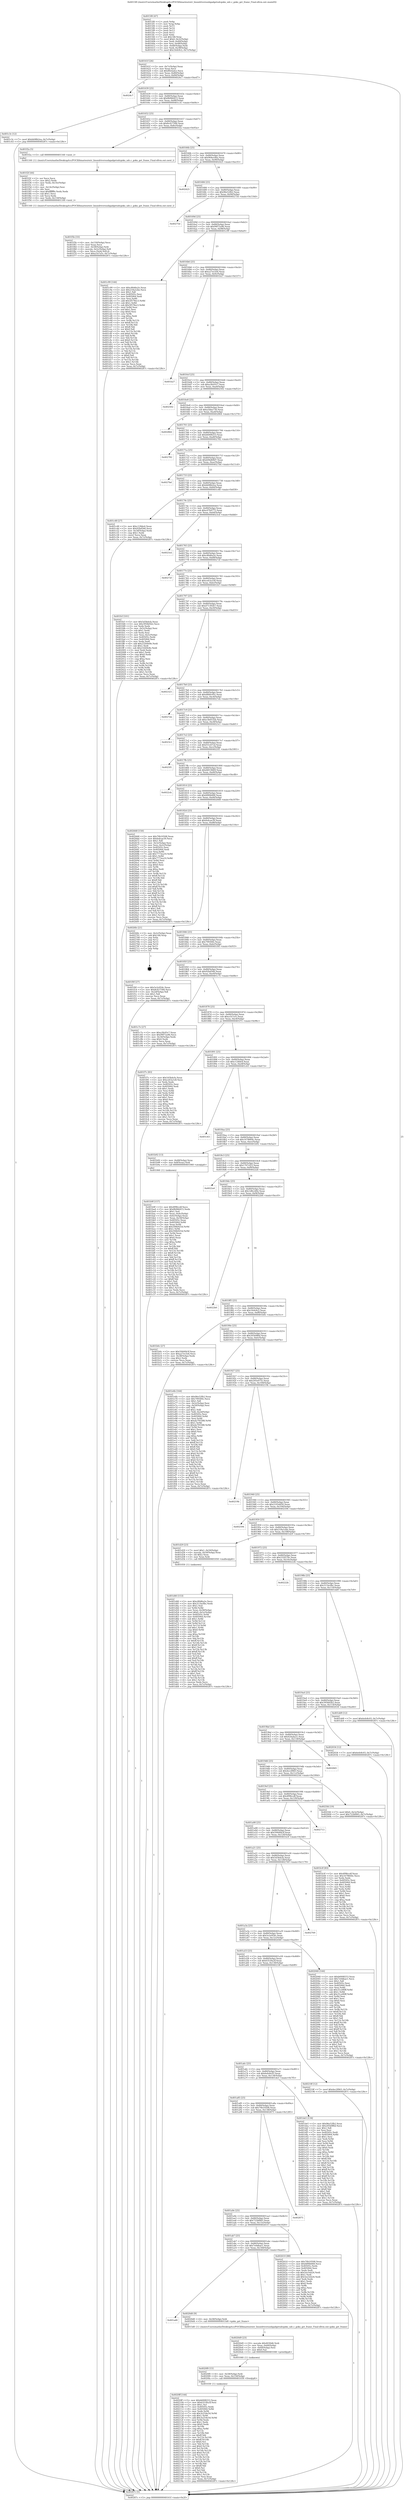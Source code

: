 digraph "0x4015f0" {
  label = "0x4015f0 (/mnt/c/Users/mathe/Desktop/tcc/POCII/binaries/extr_linuxdriversusbgadgetudcgoku_udc.c_goku_get_frame_Final-ollvm.out::main(0))"
  labelloc = "t"
  node[shape=record]

  Entry [label="",width=0.3,height=0.3,shape=circle,fillcolor=black,style=filled]
  "0x40161f" [label="{
     0x40161f [26]\l
     | [instrs]\l
     &nbsp;&nbsp;0x40161f \<+3\>: mov -0x7c(%rbp),%eax\l
     &nbsp;&nbsp;0x401622 \<+2\>: mov %eax,%ecx\l
     &nbsp;&nbsp;0x401624 \<+6\>: sub $0x80cfadce,%ecx\l
     &nbsp;&nbsp;0x40162a \<+3\>: mov %eax,-0x80(%rbp)\l
     &nbsp;&nbsp;0x40162d \<+6\>: mov %ecx,-0x84(%rbp)\l
     &nbsp;&nbsp;0x401633 \<+6\>: je 00000000004024c7 \<main+0xed7\>\l
  }"]
  "0x4024c7" [label="{
     0x4024c7\l
  }", style=dashed]
  "0x401639" [label="{
     0x401639 [25]\l
     | [instrs]\l
     &nbsp;&nbsp;0x401639 \<+5\>: jmp 000000000040163e \<main+0x4e\>\l
     &nbsp;&nbsp;0x40163e \<+3\>: mov -0x80(%rbp),%eax\l
     &nbsp;&nbsp;0x401641 \<+5\>: sub $0x8b966415,%eax\l
     &nbsp;&nbsp;0x401646 \<+6\>: mov %eax,-0x88(%rbp)\l
     &nbsp;&nbsp;0x40164c \<+6\>: je 0000000000401c3c \<main+0x64c\>\l
  }"]
  Exit [label="",width=0.3,height=0.3,shape=circle,fillcolor=black,style=filled,peripheries=2]
  "0x401c3c" [label="{
     0x401c3c [12]\l
     | [instrs]\l
     &nbsp;&nbsp;0x401c3c \<+7\>: movl $0xbb98b2ea,-0x7c(%rbp)\l
     &nbsp;&nbsp;0x401c43 \<+5\>: jmp 000000000040287c \<main+0x128c\>\l
  }"]
  "0x401652" [label="{
     0x401652 [25]\l
     | [instrs]\l
     &nbsp;&nbsp;0x401652 \<+5\>: jmp 0000000000401657 \<main+0x67\>\l
     &nbsp;&nbsp;0x401657 \<+3\>: mov -0x80(%rbp),%eax\l
     &nbsp;&nbsp;0x40165a \<+5\>: sub $0x8c427584,%eax\l
     &nbsp;&nbsp;0x40165f \<+6\>: mov %eax,-0x8c(%rbp)\l
     &nbsp;&nbsp;0x401665 \<+6\>: je 0000000000401f2a \<main+0x93a\>\l
  }"]
  "0x4020ff" [label="{
     0x4020ff [144]\l
     | [instrs]\l
     &nbsp;&nbsp;0x4020ff \<+5\>: mov $0xb6008253,%eax\l
     &nbsp;&nbsp;0x402104 \<+5\>: mov $0x63530a3f,%esi\l
     &nbsp;&nbsp;0x402109 \<+2\>: mov $0x1,%cl\l
     &nbsp;&nbsp;0x40210b \<+7\>: mov 0x40505c,%edx\l
     &nbsp;&nbsp;0x402112 \<+8\>: mov 0x405064,%r8d\l
     &nbsp;&nbsp;0x40211a \<+3\>: mov %edx,%r9d\l
     &nbsp;&nbsp;0x40211d \<+7\>: sub $0x3e254e54,%r9d\l
     &nbsp;&nbsp;0x402124 \<+4\>: sub $0x1,%r9d\l
     &nbsp;&nbsp;0x402128 \<+7\>: add $0x3e254e54,%r9d\l
     &nbsp;&nbsp;0x40212f \<+4\>: imul %r9d,%edx\l
     &nbsp;&nbsp;0x402133 \<+3\>: and $0x1,%edx\l
     &nbsp;&nbsp;0x402136 \<+3\>: cmp $0x0,%edx\l
     &nbsp;&nbsp;0x402139 \<+4\>: sete %r10b\l
     &nbsp;&nbsp;0x40213d \<+4\>: cmp $0xa,%r8d\l
     &nbsp;&nbsp;0x402141 \<+4\>: setl %r11b\l
     &nbsp;&nbsp;0x402145 \<+3\>: mov %r10b,%bl\l
     &nbsp;&nbsp;0x402148 \<+3\>: xor $0xff,%bl\l
     &nbsp;&nbsp;0x40214b \<+3\>: mov %r11b,%r14b\l
     &nbsp;&nbsp;0x40214e \<+4\>: xor $0xff,%r14b\l
     &nbsp;&nbsp;0x402152 \<+3\>: xor $0x0,%cl\l
     &nbsp;&nbsp;0x402155 \<+3\>: mov %bl,%r15b\l
     &nbsp;&nbsp;0x402158 \<+4\>: and $0x0,%r15b\l
     &nbsp;&nbsp;0x40215c \<+3\>: and %cl,%r10b\l
     &nbsp;&nbsp;0x40215f \<+3\>: mov %r14b,%r12b\l
     &nbsp;&nbsp;0x402162 \<+4\>: and $0x0,%r12b\l
     &nbsp;&nbsp;0x402166 \<+3\>: and %cl,%r11b\l
     &nbsp;&nbsp;0x402169 \<+3\>: or %r10b,%r15b\l
     &nbsp;&nbsp;0x40216c \<+3\>: or %r11b,%r12b\l
     &nbsp;&nbsp;0x40216f \<+3\>: xor %r12b,%r15b\l
     &nbsp;&nbsp;0x402172 \<+3\>: or %r14b,%bl\l
     &nbsp;&nbsp;0x402175 \<+3\>: xor $0xff,%bl\l
     &nbsp;&nbsp;0x402178 \<+3\>: or $0x0,%cl\l
     &nbsp;&nbsp;0x40217b \<+2\>: and %cl,%bl\l
     &nbsp;&nbsp;0x40217d \<+3\>: or %bl,%r15b\l
     &nbsp;&nbsp;0x402180 \<+4\>: test $0x1,%r15b\l
     &nbsp;&nbsp;0x402184 \<+3\>: cmovne %esi,%eax\l
     &nbsp;&nbsp;0x402187 \<+3\>: mov %eax,-0x7c(%rbp)\l
     &nbsp;&nbsp;0x40218a \<+5\>: jmp 000000000040287c \<main+0x128c\>\l
  }"]
  "0x401f2a" [label="{
     0x401f2a [5]\l
     | [instrs]\l
     &nbsp;&nbsp;0x401f2a \<+5\>: call 0000000000401160 \<next_i\>\l
     | [calls]\l
     &nbsp;&nbsp;0x401160 \{1\} (/mnt/c/Users/mathe/Desktop/tcc/POCII/binaries/extr_linuxdriversusbgadgetudcgoku_udc.c_goku_get_frame_Final-ollvm.out::next_i)\l
  }"]
  "0x40166b" [label="{
     0x40166b [25]\l
     | [instrs]\l
     &nbsp;&nbsp;0x40166b \<+5\>: jmp 0000000000401670 \<main+0x80\>\l
     &nbsp;&nbsp;0x401670 \<+3\>: mov -0x80(%rbp),%eax\l
     &nbsp;&nbsp;0x401673 \<+5\>: sub $0x904ec0ba,%eax\l
     &nbsp;&nbsp;0x401678 \<+6\>: mov %eax,-0x90(%rbp)\l
     &nbsp;&nbsp;0x40167e \<+6\>: je 0000000000402425 \<main+0xe35\>\l
  }"]
  "0x4020f0" [label="{
     0x4020f0 [15]\l
     | [instrs]\l
     &nbsp;&nbsp;0x4020f0 \<+4\>: mov -0x58(%rbp),%rdi\l
     &nbsp;&nbsp;0x4020f4 \<+6\>: mov %eax,-0x154(%rbp)\l
     &nbsp;&nbsp;0x4020fa \<+5\>: call 0000000000401030 \<free@plt\>\l
     | [calls]\l
     &nbsp;&nbsp;0x401030 \{1\} (unknown)\l
  }"]
  "0x402425" [label="{
     0x402425\l
  }", style=dashed]
  "0x401684" [label="{
     0x401684 [25]\l
     | [instrs]\l
     &nbsp;&nbsp;0x401684 \<+5\>: jmp 0000000000401689 \<main+0x99\>\l
     &nbsp;&nbsp;0x401689 \<+3\>: mov -0x80(%rbp),%eax\l
     &nbsp;&nbsp;0x40168c \<+5\>: sub $0x96e52fb2,%eax\l
     &nbsp;&nbsp;0x401691 \<+6\>: mov %eax,-0x94(%rbp)\l
     &nbsp;&nbsp;0x401697 \<+6\>: je 000000000040275d \<main+0x116d\>\l
  }"]
  "0x4020d9" [label="{
     0x4020d9 [23]\l
     | [instrs]\l
     &nbsp;&nbsp;0x4020d9 \<+10\>: movabs $0x4030d6,%rdi\l
     &nbsp;&nbsp;0x4020e3 \<+3\>: mov %eax,-0x60(%rbp)\l
     &nbsp;&nbsp;0x4020e6 \<+3\>: mov -0x60(%rbp),%esi\l
     &nbsp;&nbsp;0x4020e9 \<+2\>: mov $0x0,%al\l
     &nbsp;&nbsp;0x4020eb \<+5\>: call 0000000000401040 \<printf@plt\>\l
     | [calls]\l
     &nbsp;&nbsp;0x401040 \{1\} (unknown)\l
  }"]
  "0x40275d" [label="{
     0x40275d\l
  }", style=dashed]
  "0x40169d" [label="{
     0x40169d [25]\l
     | [instrs]\l
     &nbsp;&nbsp;0x40169d \<+5\>: jmp 00000000004016a2 \<main+0xb2\>\l
     &nbsp;&nbsp;0x4016a2 \<+3\>: mov -0x80(%rbp),%eax\l
     &nbsp;&nbsp;0x4016a5 \<+5\>: sub $0x99f72a96,%eax\l
     &nbsp;&nbsp;0x4016aa \<+6\>: mov %eax,-0x98(%rbp)\l
     &nbsp;&nbsp;0x4016b0 \<+6\>: je 0000000000401c99 \<main+0x6a9\>\l
  }"]
  "0x401ad0" [label="{
     0x401ad0\l
  }", style=dashed]
  "0x401c99" [label="{
     0x401c99 [144]\l
     | [instrs]\l
     &nbsp;&nbsp;0x401c99 \<+5\>: mov $0xc80d6a2e,%eax\l
     &nbsp;&nbsp;0x401c9e \<+5\>: mov $0x218a1ebe,%ecx\l
     &nbsp;&nbsp;0x401ca3 \<+2\>: mov $0x1,%dl\l
     &nbsp;&nbsp;0x401ca5 \<+7\>: mov 0x40505c,%esi\l
     &nbsp;&nbsp;0x401cac \<+7\>: mov 0x405064,%edi\l
     &nbsp;&nbsp;0x401cb3 \<+3\>: mov %esi,%r8d\l
     &nbsp;&nbsp;0x401cb6 \<+7\>: add $0x5f578ec3,%r8d\l
     &nbsp;&nbsp;0x401cbd \<+4\>: sub $0x1,%r8d\l
     &nbsp;&nbsp;0x401cc1 \<+7\>: sub $0x5f578ec3,%r8d\l
     &nbsp;&nbsp;0x401cc8 \<+4\>: imul %r8d,%esi\l
     &nbsp;&nbsp;0x401ccc \<+3\>: and $0x1,%esi\l
     &nbsp;&nbsp;0x401ccf \<+3\>: cmp $0x0,%esi\l
     &nbsp;&nbsp;0x401cd2 \<+4\>: sete %r9b\l
     &nbsp;&nbsp;0x401cd6 \<+3\>: cmp $0xa,%edi\l
     &nbsp;&nbsp;0x401cd9 \<+4\>: setl %r10b\l
     &nbsp;&nbsp;0x401cdd \<+3\>: mov %r9b,%r11b\l
     &nbsp;&nbsp;0x401ce0 \<+4\>: xor $0xff,%r11b\l
     &nbsp;&nbsp;0x401ce4 \<+3\>: mov %r10b,%bl\l
     &nbsp;&nbsp;0x401ce7 \<+3\>: xor $0xff,%bl\l
     &nbsp;&nbsp;0x401cea \<+3\>: xor $0x0,%dl\l
     &nbsp;&nbsp;0x401ced \<+3\>: mov %r11b,%r14b\l
     &nbsp;&nbsp;0x401cf0 \<+4\>: and $0x0,%r14b\l
     &nbsp;&nbsp;0x401cf4 \<+3\>: and %dl,%r9b\l
     &nbsp;&nbsp;0x401cf7 \<+3\>: mov %bl,%r15b\l
     &nbsp;&nbsp;0x401cfa \<+4\>: and $0x0,%r15b\l
     &nbsp;&nbsp;0x401cfe \<+3\>: and %dl,%r10b\l
     &nbsp;&nbsp;0x401d01 \<+3\>: or %r9b,%r14b\l
     &nbsp;&nbsp;0x401d04 \<+3\>: or %r10b,%r15b\l
     &nbsp;&nbsp;0x401d07 \<+3\>: xor %r15b,%r14b\l
     &nbsp;&nbsp;0x401d0a \<+3\>: or %bl,%r11b\l
     &nbsp;&nbsp;0x401d0d \<+4\>: xor $0xff,%r11b\l
     &nbsp;&nbsp;0x401d11 \<+3\>: or $0x0,%dl\l
     &nbsp;&nbsp;0x401d14 \<+3\>: and %dl,%r11b\l
     &nbsp;&nbsp;0x401d17 \<+3\>: or %r11b,%r14b\l
     &nbsp;&nbsp;0x401d1a \<+4\>: test $0x1,%r14b\l
     &nbsp;&nbsp;0x401d1e \<+3\>: cmovne %ecx,%eax\l
     &nbsp;&nbsp;0x401d21 \<+3\>: mov %eax,-0x7c(%rbp)\l
     &nbsp;&nbsp;0x401d24 \<+5\>: jmp 000000000040287c \<main+0x128c\>\l
  }"]
  "0x4016b6" [label="{
     0x4016b6 [25]\l
     | [instrs]\l
     &nbsp;&nbsp;0x4016b6 \<+5\>: jmp 00000000004016bb \<main+0xcb\>\l
     &nbsp;&nbsp;0x4016bb \<+3\>: mov -0x80(%rbp),%eax\l
     &nbsp;&nbsp;0x4016be \<+5\>: sub $0xa27ec5e6,%eax\l
     &nbsp;&nbsp;0x4016c3 \<+6\>: mov %eax,-0x9c(%rbp)\l
     &nbsp;&nbsp;0x4016c9 \<+6\>: je 0000000000401b27 \<main+0x537\>\l
  }"]
  "0x4020d0" [label="{
     0x4020d0 [9]\l
     | [instrs]\l
     &nbsp;&nbsp;0x4020d0 \<+4\>: mov -0x58(%rbp),%rdi\l
     &nbsp;&nbsp;0x4020d4 \<+5\>: call 00000000004015d0 \<goku_get_frame\>\l
     | [calls]\l
     &nbsp;&nbsp;0x4015d0 \{1\} (/mnt/c/Users/mathe/Desktop/tcc/POCII/binaries/extr_linuxdriversusbgadgetudcgoku_udc.c_goku_get_frame_Final-ollvm.out::goku_get_frame)\l
  }"]
  "0x401b27" [label="{
     0x401b27\l
  }", style=dashed]
  "0x4016cf" [label="{
     0x4016cf [25]\l
     | [instrs]\l
     &nbsp;&nbsp;0x4016cf \<+5\>: jmp 00000000004016d4 \<main+0xe4\>\l
     &nbsp;&nbsp;0x4016d4 \<+3\>: mov -0x80(%rbp),%eax\l
     &nbsp;&nbsp;0x4016d7 \<+5\>: sub $0xa3fe93c7,%eax\l
     &nbsp;&nbsp;0x4016dc \<+6\>: mov %eax,-0xa0(%rbp)\l
     &nbsp;&nbsp;0x4016e2 \<+6\>: je 0000000000402502 \<main+0xf12\>\l
  }"]
  "0x401ab7" [label="{
     0x401ab7 [25]\l
     | [instrs]\l
     &nbsp;&nbsp;0x401ab7 \<+5\>: jmp 0000000000401abc \<main+0x4cc\>\l
     &nbsp;&nbsp;0x401abc \<+3\>: mov -0x80(%rbp),%eax\l
     &nbsp;&nbsp;0x401abf \<+5\>: sub $0x7e0dbae1,%eax\l
     &nbsp;&nbsp;0x401ac4 \<+6\>: mov %eax,-0x140(%rbp)\l
     &nbsp;&nbsp;0x401aca \<+6\>: je 00000000004020d0 \<main+0xae0\>\l
  }"]
  "0x402502" [label="{
     0x402502\l
  }", style=dashed]
  "0x4016e8" [label="{
     0x4016e8 [25]\l
     | [instrs]\l
     &nbsp;&nbsp;0x4016e8 \<+5\>: jmp 00000000004016ed \<main+0xfd\>\l
     &nbsp;&nbsp;0x4016ed \<+3\>: mov -0x80(%rbp),%eax\l
     &nbsp;&nbsp;0x4016f0 \<+5\>: sub $0xa5bba730,%eax\l
     &nbsp;&nbsp;0x4016f5 \<+6\>: mov %eax,-0xa4(%rbp)\l
     &nbsp;&nbsp;0x4016fb \<+6\>: je 0000000000402864 \<main+0x1274\>\l
  }"]
  "0x402610" [label="{
     0x402610 [88]\l
     | [instrs]\l
     &nbsp;&nbsp;0x402610 \<+5\>: mov $0x70b10508,%eax\l
     &nbsp;&nbsp;0x402615 \<+5\>: mov $0xfd90b068,%ecx\l
     &nbsp;&nbsp;0x40261a \<+7\>: mov 0x40505c,%edx\l
     &nbsp;&nbsp;0x402621 \<+7\>: mov 0x405064,%esi\l
     &nbsp;&nbsp;0x402628 \<+2\>: mov %edx,%edi\l
     &nbsp;&nbsp;0x40262a \<+6\>: sub $0x5ee3eb24,%edi\l
     &nbsp;&nbsp;0x402630 \<+3\>: sub $0x1,%edi\l
     &nbsp;&nbsp;0x402633 \<+6\>: add $0x5ee3eb24,%edi\l
     &nbsp;&nbsp;0x402639 \<+3\>: imul %edi,%edx\l
     &nbsp;&nbsp;0x40263c \<+3\>: and $0x1,%edx\l
     &nbsp;&nbsp;0x40263f \<+3\>: cmp $0x0,%edx\l
     &nbsp;&nbsp;0x402642 \<+4\>: sete %r8b\l
     &nbsp;&nbsp;0x402646 \<+3\>: cmp $0xa,%esi\l
     &nbsp;&nbsp;0x402649 \<+4\>: setl %r9b\l
     &nbsp;&nbsp;0x40264d \<+3\>: mov %r8b,%r10b\l
     &nbsp;&nbsp;0x402650 \<+3\>: and %r9b,%r10b\l
     &nbsp;&nbsp;0x402653 \<+3\>: xor %r9b,%r8b\l
     &nbsp;&nbsp;0x402656 \<+3\>: or %r8b,%r10b\l
     &nbsp;&nbsp;0x402659 \<+4\>: test $0x1,%r10b\l
     &nbsp;&nbsp;0x40265d \<+3\>: cmovne %ecx,%eax\l
     &nbsp;&nbsp;0x402660 \<+3\>: mov %eax,-0x7c(%rbp)\l
     &nbsp;&nbsp;0x402663 \<+5\>: jmp 000000000040287c \<main+0x128c\>\l
  }"]
  "0x402864" [label="{
     0x402864\l
  }", style=dashed]
  "0x401701" [label="{
     0x401701 [25]\l
     | [instrs]\l
     &nbsp;&nbsp;0x401701 \<+5\>: jmp 0000000000401706 \<main+0x116\>\l
     &nbsp;&nbsp;0x401706 \<+3\>: mov -0x80(%rbp),%eax\l
     &nbsp;&nbsp;0x401709 \<+5\>: sub $0xb6008253,%eax\l
     &nbsp;&nbsp;0x40170e \<+6\>: mov %eax,-0xa8(%rbp)\l
     &nbsp;&nbsp;0x401714 \<+6\>: je 0000000000402782 \<main+0x1192\>\l
  }"]
  "0x401a9e" [label="{
     0x401a9e [25]\l
     | [instrs]\l
     &nbsp;&nbsp;0x401a9e \<+5\>: jmp 0000000000401aa3 \<main+0x4b3\>\l
     &nbsp;&nbsp;0x401aa3 \<+3\>: mov -0x80(%rbp),%eax\l
     &nbsp;&nbsp;0x401aa6 \<+5\>: sub $0x722bf065,%eax\l
     &nbsp;&nbsp;0x401aab \<+6\>: mov %eax,-0x13c(%rbp)\l
     &nbsp;&nbsp;0x401ab1 \<+6\>: je 0000000000402610 \<main+0x1020\>\l
  }"]
  "0x402782" [label="{
     0x402782\l
  }", style=dashed]
  "0x40171a" [label="{
     0x40171a [25]\l
     | [instrs]\l
     &nbsp;&nbsp;0x40171a \<+5\>: jmp 000000000040171f \<main+0x12f\>\l
     &nbsp;&nbsp;0x40171f \<+3\>: mov -0x80(%rbp),%eax\l
     &nbsp;&nbsp;0x401722 \<+5\>: sub $0xb94d68d7,%eax\l
     &nbsp;&nbsp;0x401727 \<+6\>: mov %eax,-0xac(%rbp)\l
     &nbsp;&nbsp;0x40172d \<+6\>: je 00000000004027bd \<main+0x11cd\>\l
  }"]
  "0x402875" [label="{
     0x402875\l
  }", style=dashed]
  "0x4027bd" [label="{
     0x4027bd\l
  }", style=dashed]
  "0x401733" [label="{
     0x401733 [25]\l
     | [instrs]\l
     &nbsp;&nbsp;0x401733 \<+5\>: jmp 0000000000401738 \<main+0x148\>\l
     &nbsp;&nbsp;0x401738 \<+3\>: mov -0x80(%rbp),%eax\l
     &nbsp;&nbsp;0x40173b \<+5\>: sub $0xbb98b2ea,%eax\l
     &nbsp;&nbsp;0x401740 \<+6\>: mov %eax,-0xb0(%rbp)\l
     &nbsp;&nbsp;0x401746 \<+6\>: je 0000000000401c48 \<main+0x658\>\l
  }"]
  "0x401f5b" [label="{
     0x401f5b [33]\l
     | [instrs]\l
     &nbsp;&nbsp;0x401f5b \<+6\>: mov -0x150(%rbp),%ecx\l
     &nbsp;&nbsp;0x401f61 \<+3\>: imul %eax,%ecx\l
     &nbsp;&nbsp;0x401f64 \<+4\>: mov -0x58(%rbp),%rdi\l
     &nbsp;&nbsp;0x401f68 \<+4\>: movslq -0x5c(%rbp),%r8\l
     &nbsp;&nbsp;0x401f6c \<+4\>: mov %ecx,(%rdi,%r8,4)\l
     &nbsp;&nbsp;0x401f70 \<+7\>: movl $0xa1b7a5c,-0x7c(%rbp)\l
     &nbsp;&nbsp;0x401f77 \<+5\>: jmp 000000000040287c \<main+0x128c\>\l
  }"]
  "0x401c48" [label="{
     0x401c48 [27]\l
     | [instrs]\l
     &nbsp;&nbsp;0x401c48 \<+5\>: mov $0xc128de4,%eax\l
     &nbsp;&nbsp;0x401c4d \<+5\>: mov $0x92bd566,%ecx\l
     &nbsp;&nbsp;0x401c52 \<+3\>: mov -0x34(%rbp),%edx\l
     &nbsp;&nbsp;0x401c55 \<+3\>: cmp $0x1,%edx\l
     &nbsp;&nbsp;0x401c58 \<+3\>: cmovl %ecx,%eax\l
     &nbsp;&nbsp;0x401c5b \<+3\>: mov %eax,-0x7c(%rbp)\l
     &nbsp;&nbsp;0x401c5e \<+5\>: jmp 000000000040287c \<main+0x128c\>\l
  }"]
  "0x40174c" [label="{
     0x40174c [25]\l
     | [instrs]\l
     &nbsp;&nbsp;0x40174c \<+5\>: jmp 0000000000401751 \<main+0x161\>\l
     &nbsp;&nbsp;0x401751 \<+3\>: mov -0x80(%rbp),%eax\l
     &nbsp;&nbsp;0x401754 \<+5\>: sub $0xc07b9775,%eax\l
     &nbsp;&nbsp;0x401759 \<+6\>: mov %eax,-0xb4(%rbp)\l
     &nbsp;&nbsp;0x40175f \<+6\>: je 00000000004023cd \<main+0xddd\>\l
  }"]
  "0x401f2f" [label="{
     0x401f2f [44]\l
     | [instrs]\l
     &nbsp;&nbsp;0x401f2f \<+2\>: xor %ecx,%ecx\l
     &nbsp;&nbsp;0x401f31 \<+5\>: mov $0x2,%edx\l
     &nbsp;&nbsp;0x401f36 \<+6\>: mov %edx,-0x14c(%rbp)\l
     &nbsp;&nbsp;0x401f3c \<+1\>: cltd\l
     &nbsp;&nbsp;0x401f3d \<+6\>: mov -0x14c(%rbp),%esi\l
     &nbsp;&nbsp;0x401f43 \<+2\>: idiv %esi\l
     &nbsp;&nbsp;0x401f45 \<+6\>: imul $0xfffffffe,%edx,%edx\l
     &nbsp;&nbsp;0x401f4b \<+3\>: sub $0x1,%ecx\l
     &nbsp;&nbsp;0x401f4e \<+2\>: sub %ecx,%edx\l
     &nbsp;&nbsp;0x401f50 \<+6\>: mov %edx,-0x150(%rbp)\l
     &nbsp;&nbsp;0x401f56 \<+5\>: call 0000000000401160 \<next_i\>\l
     | [calls]\l
     &nbsp;&nbsp;0x401160 \{1\} (/mnt/c/Users/mathe/Desktop/tcc/POCII/binaries/extr_linuxdriversusbgadgetudcgoku_udc.c_goku_get_frame_Final-ollvm.out::next_i)\l
  }"]
  "0x4023cd" [label="{
     0x4023cd\l
  }", style=dashed]
  "0x401765" [label="{
     0x401765 [25]\l
     | [instrs]\l
     &nbsp;&nbsp;0x401765 \<+5\>: jmp 000000000040176a \<main+0x17a\>\l
     &nbsp;&nbsp;0x40176a \<+3\>: mov -0x80(%rbp),%eax\l
     &nbsp;&nbsp;0x40176d \<+5\>: sub $0xc80d6a2e,%eax\l
     &nbsp;&nbsp;0x401772 \<+6\>: mov %eax,-0xb8(%rbp)\l
     &nbsp;&nbsp;0x401778 \<+6\>: je 000000000040272f \<main+0x113f\>\l
  }"]
  "0x401a85" [label="{
     0x401a85 [25]\l
     | [instrs]\l
     &nbsp;&nbsp;0x401a85 \<+5\>: jmp 0000000000401a8a \<main+0x49a\>\l
     &nbsp;&nbsp;0x401a8a \<+3\>: mov -0x80(%rbp),%eax\l
     &nbsp;&nbsp;0x401a8d \<+5\>: sub $0x70b10508,%eax\l
     &nbsp;&nbsp;0x401a92 \<+6\>: mov %eax,-0x138(%rbp)\l
     &nbsp;&nbsp;0x401a98 \<+6\>: je 0000000000402875 \<main+0x1285\>\l
  }"]
  "0x40272f" [label="{
     0x40272f\l
  }", style=dashed]
  "0x40177e" [label="{
     0x40177e [25]\l
     | [instrs]\l
     &nbsp;&nbsp;0x40177e \<+5\>: jmp 0000000000401783 \<main+0x193\>\l
     &nbsp;&nbsp;0x401783 \<+3\>: mov -0x80(%rbp),%eax\l
     &nbsp;&nbsp;0x401786 \<+5\>: sub $0xce63a1e8,%eax\l
     &nbsp;&nbsp;0x40178b \<+6\>: mov %eax,-0xbc(%rbp)\l
     &nbsp;&nbsp;0x401791 \<+6\>: je 0000000000401fcf \<main+0x9df\>\l
  }"]
  "0x401de5" [label="{
     0x401de5 [134]\l
     | [instrs]\l
     &nbsp;&nbsp;0x401de5 \<+5\>: mov $0x96e52fb2,%eax\l
     &nbsp;&nbsp;0x401dea \<+5\>: mov $0x205b9f6d,%ecx\l
     &nbsp;&nbsp;0x401def \<+2\>: mov $0x1,%dl\l
     &nbsp;&nbsp;0x401df1 \<+2\>: xor %esi,%esi\l
     &nbsp;&nbsp;0x401df3 \<+7\>: mov 0x40505c,%edi\l
     &nbsp;&nbsp;0x401dfa \<+8\>: mov 0x405064,%r8d\l
     &nbsp;&nbsp;0x401e02 \<+3\>: sub $0x1,%esi\l
     &nbsp;&nbsp;0x401e05 \<+3\>: mov %edi,%r9d\l
     &nbsp;&nbsp;0x401e08 \<+3\>: add %esi,%r9d\l
     &nbsp;&nbsp;0x401e0b \<+4\>: imul %r9d,%edi\l
     &nbsp;&nbsp;0x401e0f \<+3\>: and $0x1,%edi\l
     &nbsp;&nbsp;0x401e12 \<+3\>: cmp $0x0,%edi\l
     &nbsp;&nbsp;0x401e15 \<+4\>: sete %r10b\l
     &nbsp;&nbsp;0x401e19 \<+4\>: cmp $0xa,%r8d\l
     &nbsp;&nbsp;0x401e1d \<+4\>: setl %r11b\l
     &nbsp;&nbsp;0x401e21 \<+3\>: mov %r10b,%bl\l
     &nbsp;&nbsp;0x401e24 \<+3\>: xor $0xff,%bl\l
     &nbsp;&nbsp;0x401e27 \<+3\>: mov %r11b,%r14b\l
     &nbsp;&nbsp;0x401e2a \<+4\>: xor $0xff,%r14b\l
     &nbsp;&nbsp;0x401e2e \<+3\>: xor $0x1,%dl\l
     &nbsp;&nbsp;0x401e31 \<+3\>: mov %bl,%r15b\l
     &nbsp;&nbsp;0x401e34 \<+4\>: and $0xff,%r15b\l
     &nbsp;&nbsp;0x401e38 \<+3\>: and %dl,%r10b\l
     &nbsp;&nbsp;0x401e3b \<+3\>: mov %r14b,%r12b\l
     &nbsp;&nbsp;0x401e3e \<+4\>: and $0xff,%r12b\l
     &nbsp;&nbsp;0x401e42 \<+3\>: and %dl,%r11b\l
     &nbsp;&nbsp;0x401e45 \<+3\>: or %r10b,%r15b\l
     &nbsp;&nbsp;0x401e48 \<+3\>: or %r11b,%r12b\l
     &nbsp;&nbsp;0x401e4b \<+3\>: xor %r12b,%r15b\l
     &nbsp;&nbsp;0x401e4e \<+3\>: or %r14b,%bl\l
     &nbsp;&nbsp;0x401e51 \<+3\>: xor $0xff,%bl\l
     &nbsp;&nbsp;0x401e54 \<+3\>: or $0x1,%dl\l
     &nbsp;&nbsp;0x401e57 \<+2\>: and %dl,%bl\l
     &nbsp;&nbsp;0x401e59 \<+3\>: or %bl,%r15b\l
     &nbsp;&nbsp;0x401e5c \<+4\>: test $0x1,%r15b\l
     &nbsp;&nbsp;0x401e60 \<+3\>: cmovne %ecx,%eax\l
     &nbsp;&nbsp;0x401e63 \<+3\>: mov %eax,-0x7c(%rbp)\l
     &nbsp;&nbsp;0x401e66 \<+5\>: jmp 000000000040287c \<main+0x128c\>\l
  }"]
  "0x401fcf" [label="{
     0x401fcf [101]\l
     | [instrs]\l
     &nbsp;&nbsp;0x401fcf \<+5\>: mov $0x5d3bdcfa,%eax\l
     &nbsp;&nbsp;0x401fd4 \<+5\>: mov $0x3958d5b2,%ecx\l
     &nbsp;&nbsp;0x401fd9 \<+2\>: xor %edx,%edx\l
     &nbsp;&nbsp;0x401fdb \<+3\>: mov -0x5c(%rbp),%esi\l
     &nbsp;&nbsp;0x401fde \<+3\>: sub $0x1,%edx\l
     &nbsp;&nbsp;0x401fe1 \<+2\>: sub %edx,%esi\l
     &nbsp;&nbsp;0x401fe3 \<+3\>: mov %esi,-0x5c(%rbp)\l
     &nbsp;&nbsp;0x401fe6 \<+7\>: mov 0x40505c,%edx\l
     &nbsp;&nbsp;0x401fed \<+7\>: mov 0x405064,%esi\l
     &nbsp;&nbsp;0x401ff4 \<+2\>: mov %edx,%edi\l
     &nbsp;&nbsp;0x401ff6 \<+6\>: add $0x232b9e8e,%edi\l
     &nbsp;&nbsp;0x401ffc \<+3\>: sub $0x1,%edi\l
     &nbsp;&nbsp;0x401fff \<+6\>: sub $0x232b9e8e,%edi\l
     &nbsp;&nbsp;0x402005 \<+3\>: imul %edi,%edx\l
     &nbsp;&nbsp;0x402008 \<+3\>: and $0x1,%edx\l
     &nbsp;&nbsp;0x40200b \<+3\>: cmp $0x0,%edx\l
     &nbsp;&nbsp;0x40200e \<+4\>: sete %r8b\l
     &nbsp;&nbsp;0x402012 \<+3\>: cmp $0xa,%esi\l
     &nbsp;&nbsp;0x402015 \<+4\>: setl %r9b\l
     &nbsp;&nbsp;0x402019 \<+3\>: mov %r8b,%r10b\l
     &nbsp;&nbsp;0x40201c \<+3\>: and %r9b,%r10b\l
     &nbsp;&nbsp;0x40201f \<+3\>: xor %r9b,%r8b\l
     &nbsp;&nbsp;0x402022 \<+3\>: or %r8b,%r10b\l
     &nbsp;&nbsp;0x402025 \<+4\>: test $0x1,%r10b\l
     &nbsp;&nbsp;0x402029 \<+3\>: cmovne %ecx,%eax\l
     &nbsp;&nbsp;0x40202c \<+3\>: mov %eax,-0x7c(%rbp)\l
     &nbsp;&nbsp;0x40202f \<+5\>: jmp 000000000040287c \<main+0x128c\>\l
  }"]
  "0x401797" [label="{
     0x401797 [25]\l
     | [instrs]\l
     &nbsp;&nbsp;0x401797 \<+5\>: jmp 000000000040179c \<main+0x1ac\>\l
     &nbsp;&nbsp;0x40179c \<+3\>: mov -0x80(%rbp),%eax\l
     &nbsp;&nbsp;0x40179f \<+5\>: sub $0xd71392b7,%eax\l
     &nbsp;&nbsp;0x4017a4 \<+6\>: mov %eax,-0xc0(%rbp)\l
     &nbsp;&nbsp;0x4017aa \<+6\>: je 0000000000402323 \<main+0xd33\>\l
  }"]
  "0x401a6c" [label="{
     0x401a6c [25]\l
     | [instrs]\l
     &nbsp;&nbsp;0x401a6c \<+5\>: jmp 0000000000401a71 \<main+0x481\>\l
     &nbsp;&nbsp;0x401a71 \<+3\>: mov -0x80(%rbp),%eax\l
     &nbsp;&nbsp;0x401a74 \<+5\>: sub $0x6efe8c03,%eax\l
     &nbsp;&nbsp;0x401a79 \<+6\>: mov %eax,-0x134(%rbp)\l
     &nbsp;&nbsp;0x401a7f \<+6\>: je 0000000000401de5 \<main+0x7f5\>\l
  }"]
  "0x402323" [label="{
     0x402323\l
  }", style=dashed]
  "0x4017b0" [label="{
     0x4017b0 [25]\l
     | [instrs]\l
     &nbsp;&nbsp;0x4017b0 \<+5\>: jmp 00000000004017b5 \<main+0x1c5\>\l
     &nbsp;&nbsp;0x4017b5 \<+3\>: mov -0x80(%rbp),%eax\l
     &nbsp;&nbsp;0x4017b8 \<+5\>: sub $0xd840c95c,%eax\l
     &nbsp;&nbsp;0x4017bd \<+6\>: mov %eax,-0xc4(%rbp)\l
     &nbsp;&nbsp;0x4017c3 \<+6\>: je 00000000004027eb \<main+0x11fb\>\l
  }"]
  "0x40218f" [label="{
     0x40218f [12]\l
     | [instrs]\l
     &nbsp;&nbsp;0x40218f \<+7\>: movl $0x4ec2f063,-0x7c(%rbp)\l
     &nbsp;&nbsp;0x402196 \<+5\>: jmp 000000000040287c \<main+0x128c\>\l
  }"]
  "0x4027eb" [label="{
     0x4027eb\l
  }", style=dashed]
  "0x4017c9" [label="{
     0x4017c9 [25]\l
     | [instrs]\l
     &nbsp;&nbsp;0x4017c9 \<+5\>: jmp 00000000004017ce \<main+0x1de\>\l
     &nbsp;&nbsp;0x4017ce \<+3\>: mov -0x80(%rbp),%eax\l
     &nbsp;&nbsp;0x4017d1 \<+5\>: sub $0xe3b0532b,%eax\l
     &nbsp;&nbsp;0x4017d6 \<+6\>: mov %eax,-0xc8(%rbp)\l
     &nbsp;&nbsp;0x4017dc \<+6\>: je 00000000004023c1 \<main+0xdd1\>\l
  }"]
  "0x401a53" [label="{
     0x401a53 [25]\l
     | [instrs]\l
     &nbsp;&nbsp;0x401a53 \<+5\>: jmp 0000000000401a58 \<main+0x468\>\l
     &nbsp;&nbsp;0x401a58 \<+3\>: mov -0x80(%rbp),%eax\l
     &nbsp;&nbsp;0x401a5b \<+5\>: sub $0x63530a3f,%eax\l
     &nbsp;&nbsp;0x401a60 \<+6\>: mov %eax,-0x130(%rbp)\l
     &nbsp;&nbsp;0x401a66 \<+6\>: je 000000000040218f \<main+0xb9f\>\l
  }"]
  "0x4023c1" [label="{
     0x4023c1\l
  }", style=dashed]
  "0x4017e2" [label="{
     0x4017e2 [25]\l
     | [instrs]\l
     &nbsp;&nbsp;0x4017e2 \<+5\>: jmp 00000000004017e7 \<main+0x1f7\>\l
     &nbsp;&nbsp;0x4017e7 \<+3\>: mov -0x80(%rbp),%eax\l
     &nbsp;&nbsp;0x4017ea \<+5\>: sub $0xf31e47cd,%eax\l
     &nbsp;&nbsp;0x4017ef \<+6\>: mov %eax,-0xcc(%rbp)\l
     &nbsp;&nbsp;0x4017f5 \<+6\>: je 00000000004025f1 \<main+0x1001\>\l
  }"]
  "0x402040" [label="{
     0x402040 [144]\l
     | [instrs]\l
     &nbsp;&nbsp;0x402040 \<+5\>: mov $0xb6008253,%eax\l
     &nbsp;&nbsp;0x402045 \<+5\>: mov $0x7e0dbae1,%ecx\l
     &nbsp;&nbsp;0x40204a \<+2\>: mov $0x1,%dl\l
     &nbsp;&nbsp;0x40204c \<+7\>: mov 0x40505c,%esi\l
     &nbsp;&nbsp;0x402053 \<+7\>: mov 0x405064,%edi\l
     &nbsp;&nbsp;0x40205a \<+3\>: mov %esi,%r8d\l
     &nbsp;&nbsp;0x40205d \<+7\>: sub $0x31ce80ff,%r8d\l
     &nbsp;&nbsp;0x402064 \<+4\>: sub $0x1,%r8d\l
     &nbsp;&nbsp;0x402068 \<+7\>: add $0x31ce80ff,%r8d\l
     &nbsp;&nbsp;0x40206f \<+4\>: imul %r8d,%esi\l
     &nbsp;&nbsp;0x402073 \<+3\>: and $0x1,%esi\l
     &nbsp;&nbsp;0x402076 \<+3\>: cmp $0x0,%esi\l
     &nbsp;&nbsp;0x402079 \<+4\>: sete %r9b\l
     &nbsp;&nbsp;0x40207d \<+3\>: cmp $0xa,%edi\l
     &nbsp;&nbsp;0x402080 \<+4\>: setl %r10b\l
     &nbsp;&nbsp;0x402084 \<+3\>: mov %r9b,%r11b\l
     &nbsp;&nbsp;0x402087 \<+4\>: xor $0xff,%r11b\l
     &nbsp;&nbsp;0x40208b \<+3\>: mov %r10b,%bl\l
     &nbsp;&nbsp;0x40208e \<+3\>: xor $0xff,%bl\l
     &nbsp;&nbsp;0x402091 \<+3\>: xor $0x1,%dl\l
     &nbsp;&nbsp;0x402094 \<+3\>: mov %r11b,%r14b\l
     &nbsp;&nbsp;0x402097 \<+4\>: and $0xff,%r14b\l
     &nbsp;&nbsp;0x40209b \<+3\>: and %dl,%r9b\l
     &nbsp;&nbsp;0x40209e \<+3\>: mov %bl,%r15b\l
     &nbsp;&nbsp;0x4020a1 \<+4\>: and $0xff,%r15b\l
     &nbsp;&nbsp;0x4020a5 \<+3\>: and %dl,%r10b\l
     &nbsp;&nbsp;0x4020a8 \<+3\>: or %r9b,%r14b\l
     &nbsp;&nbsp;0x4020ab \<+3\>: or %r10b,%r15b\l
     &nbsp;&nbsp;0x4020ae \<+3\>: xor %r15b,%r14b\l
     &nbsp;&nbsp;0x4020b1 \<+3\>: or %bl,%r11b\l
     &nbsp;&nbsp;0x4020b4 \<+4\>: xor $0xff,%r11b\l
     &nbsp;&nbsp;0x4020b8 \<+3\>: or $0x1,%dl\l
     &nbsp;&nbsp;0x4020bb \<+3\>: and %dl,%r11b\l
     &nbsp;&nbsp;0x4020be \<+3\>: or %r11b,%r14b\l
     &nbsp;&nbsp;0x4020c1 \<+4\>: test $0x1,%r14b\l
     &nbsp;&nbsp;0x4020c5 \<+3\>: cmovne %ecx,%eax\l
     &nbsp;&nbsp;0x4020c8 \<+3\>: mov %eax,-0x7c(%rbp)\l
     &nbsp;&nbsp;0x4020cb \<+5\>: jmp 000000000040287c \<main+0x128c\>\l
  }"]
  "0x4025f1" [label="{
     0x4025f1\l
  }", style=dashed]
  "0x4017fb" [label="{
     0x4017fb [25]\l
     | [instrs]\l
     &nbsp;&nbsp;0x4017fb \<+5\>: jmp 0000000000401800 \<main+0x210\>\l
     &nbsp;&nbsp;0x401800 \<+3\>: mov -0x80(%rbp),%eax\l
     &nbsp;&nbsp;0x401803 \<+5\>: sub $0xfd019669,%eax\l
     &nbsp;&nbsp;0x401808 \<+6\>: mov %eax,-0xd0(%rbp)\l
     &nbsp;&nbsp;0x40180e \<+6\>: je 00000000004022cb \<main+0xcdb\>\l
  }"]
  "0x401a3a" [label="{
     0x401a3a [25]\l
     | [instrs]\l
     &nbsp;&nbsp;0x401a3a \<+5\>: jmp 0000000000401a3f \<main+0x44f\>\l
     &nbsp;&nbsp;0x401a3f \<+3\>: mov -0x80(%rbp),%eax\l
     &nbsp;&nbsp;0x401a42 \<+5\>: sub $0x5e2e954c,%eax\l
     &nbsp;&nbsp;0x401a47 \<+6\>: mov %eax,-0x12c(%rbp)\l
     &nbsp;&nbsp;0x401a4d \<+6\>: je 0000000000402040 \<main+0xa50\>\l
  }"]
  "0x4022cb" [label="{
     0x4022cb\l
  }", style=dashed]
  "0x401814" [label="{
     0x401814 [25]\l
     | [instrs]\l
     &nbsp;&nbsp;0x401814 \<+5\>: jmp 0000000000401819 \<main+0x229\>\l
     &nbsp;&nbsp;0x401819 \<+3\>: mov -0x80(%rbp),%eax\l
     &nbsp;&nbsp;0x40181c \<+5\>: sub $0xfd90b068,%eax\l
     &nbsp;&nbsp;0x401821 \<+6\>: mov %eax,-0xd4(%rbp)\l
     &nbsp;&nbsp;0x401827 \<+6\>: je 0000000000402668 \<main+0x1078\>\l
  }"]
  "0x402769" [label="{
     0x402769\l
  }", style=dashed]
  "0x402668" [label="{
     0x402668 [150]\l
     | [instrs]\l
     &nbsp;&nbsp;0x402668 \<+5\>: mov $0x70b10508,%eax\l
     &nbsp;&nbsp;0x40266d \<+5\>: mov $0xfedcae39,%ecx\l
     &nbsp;&nbsp;0x402672 \<+2\>: mov $0x1,%dl\l
     &nbsp;&nbsp;0x402674 \<+3\>: mov -0x3c(%rbp),%esi\l
     &nbsp;&nbsp;0x402677 \<+3\>: mov %esi,-0x2c(%rbp)\l
     &nbsp;&nbsp;0x40267a \<+7\>: mov 0x40505c,%esi\l
     &nbsp;&nbsp;0x402681 \<+7\>: mov 0x405064,%edi\l
     &nbsp;&nbsp;0x402688 \<+3\>: mov %esi,%r8d\l
     &nbsp;&nbsp;0x40268b \<+7\>: add $0x7773ea10,%r8d\l
     &nbsp;&nbsp;0x402692 \<+4\>: sub $0x1,%r8d\l
     &nbsp;&nbsp;0x402696 \<+7\>: sub $0x7773ea10,%r8d\l
     &nbsp;&nbsp;0x40269d \<+4\>: imul %r8d,%esi\l
     &nbsp;&nbsp;0x4026a1 \<+3\>: and $0x1,%esi\l
     &nbsp;&nbsp;0x4026a4 \<+3\>: cmp $0x0,%esi\l
     &nbsp;&nbsp;0x4026a7 \<+4\>: sete %r9b\l
     &nbsp;&nbsp;0x4026ab \<+3\>: cmp $0xa,%edi\l
     &nbsp;&nbsp;0x4026ae \<+4\>: setl %r10b\l
     &nbsp;&nbsp;0x4026b2 \<+3\>: mov %r9b,%r11b\l
     &nbsp;&nbsp;0x4026b5 \<+4\>: xor $0xff,%r11b\l
     &nbsp;&nbsp;0x4026b9 \<+3\>: mov %r10b,%bl\l
     &nbsp;&nbsp;0x4026bc \<+3\>: xor $0xff,%bl\l
     &nbsp;&nbsp;0x4026bf \<+3\>: xor $0x1,%dl\l
     &nbsp;&nbsp;0x4026c2 \<+3\>: mov %r11b,%r14b\l
     &nbsp;&nbsp;0x4026c5 \<+4\>: and $0xff,%r14b\l
     &nbsp;&nbsp;0x4026c9 \<+3\>: and %dl,%r9b\l
     &nbsp;&nbsp;0x4026cc \<+3\>: mov %bl,%r15b\l
     &nbsp;&nbsp;0x4026cf \<+4\>: and $0xff,%r15b\l
     &nbsp;&nbsp;0x4026d3 \<+3\>: and %dl,%r10b\l
     &nbsp;&nbsp;0x4026d6 \<+3\>: or %r9b,%r14b\l
     &nbsp;&nbsp;0x4026d9 \<+3\>: or %r10b,%r15b\l
     &nbsp;&nbsp;0x4026dc \<+3\>: xor %r15b,%r14b\l
     &nbsp;&nbsp;0x4026df \<+3\>: or %bl,%r11b\l
     &nbsp;&nbsp;0x4026e2 \<+4\>: xor $0xff,%r11b\l
     &nbsp;&nbsp;0x4026e6 \<+3\>: or $0x1,%dl\l
     &nbsp;&nbsp;0x4026e9 \<+3\>: and %dl,%r11b\l
     &nbsp;&nbsp;0x4026ec \<+3\>: or %r11b,%r14b\l
     &nbsp;&nbsp;0x4026ef \<+4\>: test $0x1,%r14b\l
     &nbsp;&nbsp;0x4026f3 \<+3\>: cmovne %ecx,%eax\l
     &nbsp;&nbsp;0x4026f6 \<+3\>: mov %eax,-0x7c(%rbp)\l
     &nbsp;&nbsp;0x4026f9 \<+5\>: jmp 000000000040287c \<main+0x128c\>\l
  }"]
  "0x40182d" [label="{
     0x40182d [25]\l
     | [instrs]\l
     &nbsp;&nbsp;0x40182d \<+5\>: jmp 0000000000401832 \<main+0x242\>\l
     &nbsp;&nbsp;0x401832 \<+3\>: mov -0x80(%rbp),%eax\l
     &nbsp;&nbsp;0x401835 \<+5\>: sub $0xfedcae39,%eax\l
     &nbsp;&nbsp;0x40183a \<+6\>: mov %eax,-0xd8(%rbp)\l
     &nbsp;&nbsp;0x401840 \<+6\>: je 00000000004026fe \<main+0x110e\>\l
  }"]
  "0x401d40" [label="{
     0x401d40 [153]\l
     | [instrs]\l
     &nbsp;&nbsp;0x401d40 \<+5\>: mov $0xc80d6a2e,%ecx\l
     &nbsp;&nbsp;0x401d45 \<+5\>: mov $0x311bc0bc,%edx\l
     &nbsp;&nbsp;0x401d4a \<+3\>: mov $0x1,%sil\l
     &nbsp;&nbsp;0x401d4d \<+3\>: xor %r8d,%r8d\l
     &nbsp;&nbsp;0x401d50 \<+4\>: mov %rax,-0x58(%rbp)\l
     &nbsp;&nbsp;0x401d54 \<+7\>: movl $0x0,-0x5c(%rbp)\l
     &nbsp;&nbsp;0x401d5b \<+8\>: mov 0x40505c,%r9d\l
     &nbsp;&nbsp;0x401d63 \<+8\>: mov 0x405064,%r10d\l
     &nbsp;&nbsp;0x401d6b \<+4\>: sub $0x1,%r8d\l
     &nbsp;&nbsp;0x401d6f \<+3\>: mov %r9d,%r11d\l
     &nbsp;&nbsp;0x401d72 \<+3\>: add %r8d,%r11d\l
     &nbsp;&nbsp;0x401d75 \<+4\>: imul %r11d,%r9d\l
     &nbsp;&nbsp;0x401d79 \<+4\>: and $0x1,%r9d\l
     &nbsp;&nbsp;0x401d7d \<+4\>: cmp $0x0,%r9d\l
     &nbsp;&nbsp;0x401d81 \<+3\>: sete %bl\l
     &nbsp;&nbsp;0x401d84 \<+4\>: cmp $0xa,%r10d\l
     &nbsp;&nbsp;0x401d88 \<+4\>: setl %r14b\l
     &nbsp;&nbsp;0x401d8c \<+3\>: mov %bl,%r15b\l
     &nbsp;&nbsp;0x401d8f \<+4\>: xor $0xff,%r15b\l
     &nbsp;&nbsp;0x401d93 \<+3\>: mov %r14b,%r12b\l
     &nbsp;&nbsp;0x401d96 \<+4\>: xor $0xff,%r12b\l
     &nbsp;&nbsp;0x401d9a \<+4\>: xor $0x1,%sil\l
     &nbsp;&nbsp;0x401d9e \<+3\>: mov %r15b,%r13b\l
     &nbsp;&nbsp;0x401da1 \<+4\>: and $0xff,%r13b\l
     &nbsp;&nbsp;0x401da5 \<+3\>: and %sil,%bl\l
     &nbsp;&nbsp;0x401da8 \<+3\>: mov %r12b,%al\l
     &nbsp;&nbsp;0x401dab \<+2\>: and $0xff,%al\l
     &nbsp;&nbsp;0x401dad \<+3\>: and %sil,%r14b\l
     &nbsp;&nbsp;0x401db0 \<+3\>: or %bl,%r13b\l
     &nbsp;&nbsp;0x401db3 \<+3\>: or %r14b,%al\l
     &nbsp;&nbsp;0x401db6 \<+3\>: xor %al,%r13b\l
     &nbsp;&nbsp;0x401db9 \<+3\>: or %r12b,%r15b\l
     &nbsp;&nbsp;0x401dbc \<+4\>: xor $0xff,%r15b\l
     &nbsp;&nbsp;0x401dc0 \<+4\>: or $0x1,%sil\l
     &nbsp;&nbsp;0x401dc4 \<+3\>: and %sil,%r15b\l
     &nbsp;&nbsp;0x401dc7 \<+3\>: or %r15b,%r13b\l
     &nbsp;&nbsp;0x401dca \<+4\>: test $0x1,%r13b\l
     &nbsp;&nbsp;0x401dce \<+3\>: cmovne %edx,%ecx\l
     &nbsp;&nbsp;0x401dd1 \<+3\>: mov %ecx,-0x7c(%rbp)\l
     &nbsp;&nbsp;0x401dd4 \<+5\>: jmp 000000000040287c \<main+0x128c\>\l
  }"]
  "0x4026fe" [label="{
     0x4026fe [21]\l
     | [instrs]\l
     &nbsp;&nbsp;0x4026fe \<+3\>: mov -0x2c(%rbp),%eax\l
     &nbsp;&nbsp;0x402701 \<+7\>: add $0x148,%rsp\l
     &nbsp;&nbsp;0x402708 \<+1\>: pop %rbx\l
     &nbsp;&nbsp;0x402709 \<+2\>: pop %r12\l
     &nbsp;&nbsp;0x40270b \<+2\>: pop %r13\l
     &nbsp;&nbsp;0x40270d \<+2\>: pop %r14\l
     &nbsp;&nbsp;0x40270f \<+2\>: pop %r15\l
     &nbsp;&nbsp;0x402711 \<+1\>: pop %rbp\l
     &nbsp;&nbsp;0x402712 \<+1\>: ret\l
  }"]
  "0x401846" [label="{
     0x401846 [25]\l
     | [instrs]\l
     &nbsp;&nbsp;0x401846 \<+5\>: jmp 000000000040184b \<main+0x25b\>\l
     &nbsp;&nbsp;0x40184b \<+3\>: mov -0x80(%rbp),%eax\l
     &nbsp;&nbsp;0x40184e \<+5\>: sub $0x799300c,%eax\l
     &nbsp;&nbsp;0x401853 \<+6\>: mov %eax,-0xdc(%rbp)\l
     &nbsp;&nbsp;0x401859 \<+6\>: je 0000000000401f0f \<main+0x91f\>\l
  }"]
  "0x401b9f" [label="{
     0x401b9f [157]\l
     | [instrs]\l
     &nbsp;&nbsp;0x401b9f \<+5\>: mov $0x4f98ccdf,%ecx\l
     &nbsp;&nbsp;0x401ba4 \<+5\>: mov $0x8b966415,%edx\l
     &nbsp;&nbsp;0x401ba9 \<+3\>: mov $0x1,%sil\l
     &nbsp;&nbsp;0x401bac \<+3\>: mov %eax,-0x4c(%rbp)\l
     &nbsp;&nbsp;0x401baf \<+3\>: mov -0x4c(%rbp),%eax\l
     &nbsp;&nbsp;0x401bb2 \<+3\>: mov %eax,-0x34(%rbp)\l
     &nbsp;&nbsp;0x401bb5 \<+7\>: mov 0x40505c,%eax\l
     &nbsp;&nbsp;0x401bbc \<+8\>: mov 0x405064,%r8d\l
     &nbsp;&nbsp;0x401bc4 \<+3\>: mov %eax,%r9d\l
     &nbsp;&nbsp;0x401bc7 \<+7\>: add $0x594b925d,%r9d\l
     &nbsp;&nbsp;0x401bce \<+4\>: sub $0x1,%r9d\l
     &nbsp;&nbsp;0x401bd2 \<+7\>: sub $0x594b925d,%r9d\l
     &nbsp;&nbsp;0x401bd9 \<+4\>: imul %r9d,%eax\l
     &nbsp;&nbsp;0x401bdd \<+3\>: and $0x1,%eax\l
     &nbsp;&nbsp;0x401be0 \<+3\>: cmp $0x0,%eax\l
     &nbsp;&nbsp;0x401be3 \<+4\>: sete %r10b\l
     &nbsp;&nbsp;0x401be7 \<+4\>: cmp $0xa,%r8d\l
     &nbsp;&nbsp;0x401beb \<+4\>: setl %r11b\l
     &nbsp;&nbsp;0x401bef \<+3\>: mov %r10b,%bl\l
     &nbsp;&nbsp;0x401bf2 \<+3\>: xor $0xff,%bl\l
     &nbsp;&nbsp;0x401bf5 \<+3\>: mov %r11b,%r14b\l
     &nbsp;&nbsp;0x401bf8 \<+4\>: xor $0xff,%r14b\l
     &nbsp;&nbsp;0x401bfc \<+4\>: xor $0x1,%sil\l
     &nbsp;&nbsp;0x401c00 \<+3\>: mov %bl,%r15b\l
     &nbsp;&nbsp;0x401c03 \<+4\>: and $0xff,%r15b\l
     &nbsp;&nbsp;0x401c07 \<+3\>: and %sil,%r10b\l
     &nbsp;&nbsp;0x401c0a \<+3\>: mov %r14b,%r12b\l
     &nbsp;&nbsp;0x401c0d \<+4\>: and $0xff,%r12b\l
     &nbsp;&nbsp;0x401c11 \<+3\>: and %sil,%r11b\l
     &nbsp;&nbsp;0x401c14 \<+3\>: or %r10b,%r15b\l
     &nbsp;&nbsp;0x401c17 \<+3\>: or %r11b,%r12b\l
     &nbsp;&nbsp;0x401c1a \<+3\>: xor %r12b,%r15b\l
     &nbsp;&nbsp;0x401c1d \<+3\>: or %r14b,%bl\l
     &nbsp;&nbsp;0x401c20 \<+3\>: xor $0xff,%bl\l
     &nbsp;&nbsp;0x401c23 \<+4\>: or $0x1,%sil\l
     &nbsp;&nbsp;0x401c27 \<+3\>: and %sil,%bl\l
     &nbsp;&nbsp;0x401c2a \<+3\>: or %bl,%r15b\l
     &nbsp;&nbsp;0x401c2d \<+4\>: test $0x1,%r15b\l
     &nbsp;&nbsp;0x401c31 \<+3\>: cmovne %edx,%ecx\l
     &nbsp;&nbsp;0x401c34 \<+3\>: mov %ecx,-0x7c(%rbp)\l
     &nbsp;&nbsp;0x401c37 \<+5\>: jmp 000000000040287c \<main+0x128c\>\l
  }"]
  "0x401f0f" [label="{
     0x401f0f [27]\l
     | [instrs]\l
     &nbsp;&nbsp;0x401f0f \<+5\>: mov $0x5e2e954c,%eax\l
     &nbsp;&nbsp;0x401f14 \<+5\>: mov $0x8c427584,%ecx\l
     &nbsp;&nbsp;0x401f19 \<+3\>: mov -0x2d(%rbp),%dl\l
     &nbsp;&nbsp;0x401f1c \<+3\>: test $0x1,%dl\l
     &nbsp;&nbsp;0x401f1f \<+3\>: cmovne %ecx,%eax\l
     &nbsp;&nbsp;0x401f22 \<+3\>: mov %eax,-0x7c(%rbp)\l
     &nbsp;&nbsp;0x401f25 \<+5\>: jmp 000000000040287c \<main+0x128c\>\l
  }"]
  "0x40185f" [label="{
     0x40185f [25]\l
     | [instrs]\l
     &nbsp;&nbsp;0x40185f \<+5\>: jmp 0000000000401864 \<main+0x274\>\l
     &nbsp;&nbsp;0x401864 \<+3\>: mov -0x80(%rbp),%eax\l
     &nbsp;&nbsp;0x401867 \<+5\>: sub $0x92bd566,%eax\l
     &nbsp;&nbsp;0x40186c \<+6\>: mov %eax,-0xe0(%rbp)\l
     &nbsp;&nbsp;0x401872 \<+6\>: je 0000000000401c7e \<main+0x68e\>\l
  }"]
  "0x401a21" [label="{
     0x401a21 [25]\l
     | [instrs]\l
     &nbsp;&nbsp;0x401a21 \<+5\>: jmp 0000000000401a26 \<main+0x436\>\l
     &nbsp;&nbsp;0x401a26 \<+3\>: mov -0x80(%rbp),%eax\l
     &nbsp;&nbsp;0x401a29 \<+5\>: sub $0x5d3bdcfa,%eax\l
     &nbsp;&nbsp;0x401a2e \<+6\>: mov %eax,-0x128(%rbp)\l
     &nbsp;&nbsp;0x401a34 \<+6\>: je 0000000000402769 \<main+0x1179\>\l
  }"]
  "0x401c7e" [label="{
     0x401c7e [27]\l
     | [instrs]\l
     &nbsp;&nbsp;0x401c7e \<+5\>: mov $0xa3fe93c7,%eax\l
     &nbsp;&nbsp;0x401c83 \<+5\>: mov $0x99f72a96,%ecx\l
     &nbsp;&nbsp;0x401c88 \<+3\>: mov -0x34(%rbp),%edx\l
     &nbsp;&nbsp;0x401c8b \<+3\>: cmp $0x0,%edx\l
     &nbsp;&nbsp;0x401c8e \<+3\>: cmove %ecx,%eax\l
     &nbsp;&nbsp;0x401c91 \<+3\>: mov %eax,-0x7c(%rbp)\l
     &nbsp;&nbsp;0x401c94 \<+5\>: jmp 000000000040287c \<main+0x128c\>\l
  }"]
  "0x401878" [label="{
     0x401878 [25]\l
     | [instrs]\l
     &nbsp;&nbsp;0x401878 \<+5\>: jmp 000000000040187d \<main+0x28d\>\l
     &nbsp;&nbsp;0x40187d \<+3\>: mov -0x80(%rbp),%eax\l
     &nbsp;&nbsp;0x401880 \<+5\>: sub $0xa1b7a5c,%eax\l
     &nbsp;&nbsp;0x401885 \<+6\>: mov %eax,-0xe4(%rbp)\l
     &nbsp;&nbsp;0x40188b \<+6\>: je 0000000000401f7c \<main+0x98c\>\l
  }"]
  "0x401b3f" [label="{
     0x401b3f [83]\l
     | [instrs]\l
     &nbsp;&nbsp;0x401b3f \<+5\>: mov $0x4f98ccdf,%eax\l
     &nbsp;&nbsp;0x401b44 \<+5\>: mov $0x1678664c,%ecx\l
     &nbsp;&nbsp;0x401b49 \<+2\>: xor %edx,%edx\l
     &nbsp;&nbsp;0x401b4b \<+7\>: mov 0x40505c,%esi\l
     &nbsp;&nbsp;0x401b52 \<+7\>: mov 0x405064,%edi\l
     &nbsp;&nbsp;0x401b59 \<+3\>: sub $0x1,%edx\l
     &nbsp;&nbsp;0x401b5c \<+3\>: mov %esi,%r8d\l
     &nbsp;&nbsp;0x401b5f \<+3\>: add %edx,%r8d\l
     &nbsp;&nbsp;0x401b62 \<+4\>: imul %r8d,%esi\l
     &nbsp;&nbsp;0x401b66 \<+3\>: and $0x1,%esi\l
     &nbsp;&nbsp;0x401b69 \<+3\>: cmp $0x0,%esi\l
     &nbsp;&nbsp;0x401b6c \<+4\>: sete %r9b\l
     &nbsp;&nbsp;0x401b70 \<+3\>: cmp $0xa,%edi\l
     &nbsp;&nbsp;0x401b73 \<+4\>: setl %r10b\l
     &nbsp;&nbsp;0x401b77 \<+3\>: mov %r9b,%r11b\l
     &nbsp;&nbsp;0x401b7a \<+3\>: and %r10b,%r11b\l
     &nbsp;&nbsp;0x401b7d \<+3\>: xor %r10b,%r9b\l
     &nbsp;&nbsp;0x401b80 \<+3\>: or %r9b,%r11b\l
     &nbsp;&nbsp;0x401b83 \<+4\>: test $0x1,%r11b\l
     &nbsp;&nbsp;0x401b87 \<+3\>: cmovne %ecx,%eax\l
     &nbsp;&nbsp;0x401b8a \<+3\>: mov %eax,-0x7c(%rbp)\l
     &nbsp;&nbsp;0x401b8d \<+5\>: jmp 000000000040287c \<main+0x128c\>\l
  }"]
  "0x401f7c" [label="{
     0x401f7c [83]\l
     | [instrs]\l
     &nbsp;&nbsp;0x401f7c \<+5\>: mov $0x5d3bdcfa,%eax\l
     &nbsp;&nbsp;0x401f81 \<+5\>: mov $0xce63a1e8,%ecx\l
     &nbsp;&nbsp;0x401f86 \<+2\>: xor %edx,%edx\l
     &nbsp;&nbsp;0x401f88 \<+7\>: mov 0x40505c,%esi\l
     &nbsp;&nbsp;0x401f8f \<+7\>: mov 0x405064,%edi\l
     &nbsp;&nbsp;0x401f96 \<+3\>: sub $0x1,%edx\l
     &nbsp;&nbsp;0x401f99 \<+3\>: mov %esi,%r8d\l
     &nbsp;&nbsp;0x401f9c \<+3\>: add %edx,%r8d\l
     &nbsp;&nbsp;0x401f9f \<+4\>: imul %r8d,%esi\l
     &nbsp;&nbsp;0x401fa3 \<+3\>: and $0x1,%esi\l
     &nbsp;&nbsp;0x401fa6 \<+3\>: cmp $0x0,%esi\l
     &nbsp;&nbsp;0x401fa9 \<+4\>: sete %r9b\l
     &nbsp;&nbsp;0x401fad \<+3\>: cmp $0xa,%edi\l
     &nbsp;&nbsp;0x401fb0 \<+4\>: setl %r10b\l
     &nbsp;&nbsp;0x401fb4 \<+3\>: mov %r9b,%r11b\l
     &nbsp;&nbsp;0x401fb7 \<+3\>: and %r10b,%r11b\l
     &nbsp;&nbsp;0x401fba \<+3\>: xor %r10b,%r9b\l
     &nbsp;&nbsp;0x401fbd \<+3\>: or %r9b,%r11b\l
     &nbsp;&nbsp;0x401fc0 \<+4\>: test $0x1,%r11b\l
     &nbsp;&nbsp;0x401fc4 \<+3\>: cmovne %ecx,%eax\l
     &nbsp;&nbsp;0x401fc7 \<+3\>: mov %eax,-0x7c(%rbp)\l
     &nbsp;&nbsp;0x401fca \<+5\>: jmp 000000000040287c \<main+0x128c\>\l
  }"]
  "0x401891" [label="{
     0x401891 [25]\l
     | [instrs]\l
     &nbsp;&nbsp;0x401891 \<+5\>: jmp 0000000000401896 \<main+0x2a6\>\l
     &nbsp;&nbsp;0x401896 \<+3\>: mov -0x80(%rbp),%eax\l
     &nbsp;&nbsp;0x401899 \<+5\>: sub $0xc128de4,%eax\l
     &nbsp;&nbsp;0x40189e \<+6\>: mov %eax,-0xe8(%rbp)\l
     &nbsp;&nbsp;0x4018a4 \<+6\>: je 0000000000401c63 \<main+0x673\>\l
  }"]
  "0x401a08" [label="{
     0x401a08 [25]\l
     | [instrs]\l
     &nbsp;&nbsp;0x401a08 \<+5\>: jmp 0000000000401a0d \<main+0x41d\>\l
     &nbsp;&nbsp;0x401a0d \<+3\>: mov -0x80(%rbp),%eax\l
     &nbsp;&nbsp;0x401a10 \<+5\>: sub $0x59440b3f,%eax\l
     &nbsp;&nbsp;0x401a15 \<+6\>: mov %eax,-0x124(%rbp)\l
     &nbsp;&nbsp;0x401a1b \<+6\>: je 0000000000401b3f \<main+0x54f\>\l
  }"]
  "0x401c63" [label="{
     0x401c63\l
  }", style=dashed]
  "0x4018aa" [label="{
     0x4018aa [25]\l
     | [instrs]\l
     &nbsp;&nbsp;0x4018aa \<+5\>: jmp 00000000004018af \<main+0x2bf\>\l
     &nbsp;&nbsp;0x4018af \<+3\>: mov -0x80(%rbp),%eax\l
     &nbsp;&nbsp;0x4018b2 \<+5\>: sub $0x1678664c,%eax\l
     &nbsp;&nbsp;0x4018b7 \<+6\>: mov %eax,-0xec(%rbp)\l
     &nbsp;&nbsp;0x4018bd \<+6\>: je 0000000000401b92 \<main+0x5a2\>\l
  }"]
  "0x402713" [label="{
     0x402713\l
  }", style=dashed]
  "0x401b92" [label="{
     0x401b92 [13]\l
     | [instrs]\l
     &nbsp;&nbsp;0x401b92 \<+4\>: mov -0x48(%rbp),%rax\l
     &nbsp;&nbsp;0x401b96 \<+4\>: mov 0x8(%rax),%rdi\l
     &nbsp;&nbsp;0x401b9a \<+5\>: call 0000000000401060 \<atoi@plt\>\l
     | [calls]\l
     &nbsp;&nbsp;0x401060 \{1\} (unknown)\l
  }"]
  "0x4018c3" [label="{
     0x4018c3 [25]\l
     | [instrs]\l
     &nbsp;&nbsp;0x4018c3 \<+5\>: jmp 00000000004018c8 \<main+0x2d8\>\l
     &nbsp;&nbsp;0x4018c8 \<+3\>: mov -0x80(%rbp),%eax\l
     &nbsp;&nbsp;0x4018cb \<+5\>: sub $0x1767cf23,%eax\l
     &nbsp;&nbsp;0x4018d0 \<+6\>: mov %eax,-0xf0(%rbp)\l
     &nbsp;&nbsp;0x4018d6 \<+6\>: je 00000000004022a4 \<main+0xcb4\>\l
  }"]
  "0x4019ef" [label="{
     0x4019ef [25]\l
     | [instrs]\l
     &nbsp;&nbsp;0x4019ef \<+5\>: jmp 00000000004019f4 \<main+0x404\>\l
     &nbsp;&nbsp;0x4019f4 \<+3\>: mov -0x80(%rbp),%eax\l
     &nbsp;&nbsp;0x4019f7 \<+5\>: sub $0x4f98ccdf,%eax\l
     &nbsp;&nbsp;0x4019fc \<+6\>: mov %eax,-0x120(%rbp)\l
     &nbsp;&nbsp;0x401a02 \<+6\>: je 0000000000402713 \<main+0x1123\>\l
  }"]
  "0x4022a4" [label="{
     0x4022a4\l
  }", style=dashed]
  "0x4018dc" [label="{
     0x4018dc [25]\l
     | [instrs]\l
     &nbsp;&nbsp;0x4018dc \<+5\>: jmp 00000000004018e1 \<main+0x2f1\>\l
     &nbsp;&nbsp;0x4018e1 \<+3\>: mov -0x80(%rbp),%eax\l
     &nbsp;&nbsp;0x4018e4 \<+5\>: sub $0x1d8cc60e,%eax\l
     &nbsp;&nbsp;0x4018e9 \<+6\>: mov %eax,-0xf4(%rbp)\l
     &nbsp;&nbsp;0x4018ef \<+6\>: je 00000000004022b0 \<main+0xcc0\>\l
  }"]
  "0x4025fd" [label="{
     0x4025fd [19]\l
     | [instrs]\l
     &nbsp;&nbsp;0x4025fd \<+7\>: movl $0x0,-0x3c(%rbp)\l
     &nbsp;&nbsp;0x402604 \<+7\>: movl $0x722bf065,-0x7c(%rbp)\l
     &nbsp;&nbsp;0x40260b \<+5\>: jmp 000000000040287c \<main+0x128c\>\l
  }"]
  "0x4022b0" [label="{
     0x4022b0\l
  }", style=dashed]
  "0x4018f5" [label="{
     0x4018f5 [25]\l
     | [instrs]\l
     &nbsp;&nbsp;0x4018f5 \<+5\>: jmp 00000000004018fa \<main+0x30a\>\l
     &nbsp;&nbsp;0x4018fa \<+3\>: mov -0x80(%rbp),%eax\l
     &nbsp;&nbsp;0x4018fd \<+5\>: sub $0x1fefe9c2,%eax\l
     &nbsp;&nbsp;0x401902 \<+6\>: mov %eax,-0xf8(%rbp)\l
     &nbsp;&nbsp;0x401908 \<+6\>: je 0000000000401b0c \<main+0x51c\>\l
  }"]
  "0x4019d6" [label="{
     0x4019d6 [25]\l
     | [instrs]\l
     &nbsp;&nbsp;0x4019d6 \<+5\>: jmp 00000000004019db \<main+0x3eb\>\l
     &nbsp;&nbsp;0x4019db \<+3\>: mov -0x80(%rbp),%eax\l
     &nbsp;&nbsp;0x4019de \<+5\>: sub $0x4ec2f063,%eax\l
     &nbsp;&nbsp;0x4019e3 \<+6\>: mov %eax,-0x11c(%rbp)\l
     &nbsp;&nbsp;0x4019e9 \<+6\>: je 00000000004025fd \<main+0x100d\>\l
  }"]
  "0x401b0c" [label="{
     0x401b0c [27]\l
     | [instrs]\l
     &nbsp;&nbsp;0x401b0c \<+5\>: mov $0x59440b3f,%eax\l
     &nbsp;&nbsp;0x401b11 \<+5\>: mov $0xa27ec5e6,%ecx\l
     &nbsp;&nbsp;0x401b16 \<+3\>: mov -0x38(%rbp),%edx\l
     &nbsp;&nbsp;0x401b19 \<+3\>: cmp $0x2,%edx\l
     &nbsp;&nbsp;0x401b1c \<+3\>: cmovne %ecx,%eax\l
     &nbsp;&nbsp;0x401b1f \<+3\>: mov %eax,-0x7c(%rbp)\l
     &nbsp;&nbsp;0x401b22 \<+5\>: jmp 000000000040287c \<main+0x128c\>\l
  }"]
  "0x40190e" [label="{
     0x40190e [25]\l
     | [instrs]\l
     &nbsp;&nbsp;0x40190e \<+5\>: jmp 0000000000401913 \<main+0x323\>\l
     &nbsp;&nbsp;0x401913 \<+3\>: mov -0x80(%rbp),%eax\l
     &nbsp;&nbsp;0x401916 \<+5\>: sub $0x205b9f6d,%eax\l
     &nbsp;&nbsp;0x40191b \<+6\>: mov %eax,-0xfc(%rbp)\l
     &nbsp;&nbsp;0x401921 \<+6\>: je 0000000000401e6b \<main+0x87b\>\l
  }"]
  "0x40287c" [label="{
     0x40287c [5]\l
     | [instrs]\l
     &nbsp;&nbsp;0x40287c \<+5\>: jmp 000000000040161f \<main+0x2f\>\l
  }"]
  "0x4015f0" [label="{
     0x4015f0 [47]\l
     | [instrs]\l
     &nbsp;&nbsp;0x4015f0 \<+1\>: push %rbp\l
     &nbsp;&nbsp;0x4015f1 \<+3\>: mov %rsp,%rbp\l
     &nbsp;&nbsp;0x4015f4 \<+2\>: push %r15\l
     &nbsp;&nbsp;0x4015f6 \<+2\>: push %r14\l
     &nbsp;&nbsp;0x4015f8 \<+2\>: push %r13\l
     &nbsp;&nbsp;0x4015fa \<+2\>: push %r12\l
     &nbsp;&nbsp;0x4015fc \<+1\>: push %rbx\l
     &nbsp;&nbsp;0x4015fd \<+7\>: sub $0x148,%rsp\l
     &nbsp;&nbsp;0x401604 \<+7\>: movl $0x0,-0x3c(%rbp)\l
     &nbsp;&nbsp;0x40160b \<+3\>: mov %edi,-0x40(%rbp)\l
     &nbsp;&nbsp;0x40160e \<+4\>: mov %rsi,-0x48(%rbp)\l
     &nbsp;&nbsp;0x401612 \<+3\>: mov -0x40(%rbp),%edi\l
     &nbsp;&nbsp;0x401615 \<+3\>: mov %edi,-0x38(%rbp)\l
     &nbsp;&nbsp;0x401618 \<+7\>: movl $0x1fefe9c2,-0x7c(%rbp)\l
  }"]
  "0x402845" [label="{
     0x402845\l
  }", style=dashed]
  "0x401e6b" [label="{
     0x401e6b [164]\l
     | [instrs]\l
     &nbsp;&nbsp;0x401e6b \<+5\>: mov $0x96e52fb2,%eax\l
     &nbsp;&nbsp;0x401e70 \<+5\>: mov $0x799300c,%ecx\l
     &nbsp;&nbsp;0x401e75 \<+2\>: mov $0x1,%dl\l
     &nbsp;&nbsp;0x401e77 \<+3\>: mov -0x5c(%rbp),%esi\l
     &nbsp;&nbsp;0x401e7a \<+3\>: cmp -0x50(%rbp),%esi\l
     &nbsp;&nbsp;0x401e7d \<+4\>: setl %dil\l
     &nbsp;&nbsp;0x401e81 \<+4\>: and $0x1,%dil\l
     &nbsp;&nbsp;0x401e85 \<+4\>: mov %dil,-0x2d(%rbp)\l
     &nbsp;&nbsp;0x401e89 \<+7\>: mov 0x40505c,%esi\l
     &nbsp;&nbsp;0x401e90 \<+8\>: mov 0x405064,%r8d\l
     &nbsp;&nbsp;0x401e98 \<+3\>: mov %esi,%r9d\l
     &nbsp;&nbsp;0x401e9b \<+7\>: add $0xda795588,%r9d\l
     &nbsp;&nbsp;0x401ea2 \<+4\>: sub $0x1,%r9d\l
     &nbsp;&nbsp;0x401ea6 \<+7\>: sub $0xda795588,%r9d\l
     &nbsp;&nbsp;0x401ead \<+4\>: imul %r9d,%esi\l
     &nbsp;&nbsp;0x401eb1 \<+3\>: and $0x1,%esi\l
     &nbsp;&nbsp;0x401eb4 \<+3\>: cmp $0x0,%esi\l
     &nbsp;&nbsp;0x401eb7 \<+4\>: sete %dil\l
     &nbsp;&nbsp;0x401ebb \<+4\>: cmp $0xa,%r8d\l
     &nbsp;&nbsp;0x401ebf \<+4\>: setl %r10b\l
     &nbsp;&nbsp;0x401ec3 \<+3\>: mov %dil,%r11b\l
     &nbsp;&nbsp;0x401ec6 \<+4\>: xor $0xff,%r11b\l
     &nbsp;&nbsp;0x401eca \<+3\>: mov %r10b,%bl\l
     &nbsp;&nbsp;0x401ecd \<+3\>: xor $0xff,%bl\l
     &nbsp;&nbsp;0x401ed0 \<+3\>: xor $0x0,%dl\l
     &nbsp;&nbsp;0x401ed3 \<+3\>: mov %r11b,%r14b\l
     &nbsp;&nbsp;0x401ed6 \<+4\>: and $0x0,%r14b\l
     &nbsp;&nbsp;0x401eda \<+3\>: and %dl,%dil\l
     &nbsp;&nbsp;0x401edd \<+3\>: mov %bl,%r15b\l
     &nbsp;&nbsp;0x401ee0 \<+4\>: and $0x0,%r15b\l
     &nbsp;&nbsp;0x401ee4 \<+3\>: and %dl,%r10b\l
     &nbsp;&nbsp;0x401ee7 \<+3\>: or %dil,%r14b\l
     &nbsp;&nbsp;0x401eea \<+3\>: or %r10b,%r15b\l
     &nbsp;&nbsp;0x401eed \<+3\>: xor %r15b,%r14b\l
     &nbsp;&nbsp;0x401ef0 \<+3\>: or %bl,%r11b\l
     &nbsp;&nbsp;0x401ef3 \<+4\>: xor $0xff,%r11b\l
     &nbsp;&nbsp;0x401ef7 \<+3\>: or $0x0,%dl\l
     &nbsp;&nbsp;0x401efa \<+3\>: and %dl,%r11b\l
     &nbsp;&nbsp;0x401efd \<+3\>: or %r11b,%r14b\l
     &nbsp;&nbsp;0x401f00 \<+4\>: test $0x1,%r14b\l
     &nbsp;&nbsp;0x401f04 \<+3\>: cmovne %ecx,%eax\l
     &nbsp;&nbsp;0x401f07 \<+3\>: mov %eax,-0x7c(%rbp)\l
     &nbsp;&nbsp;0x401f0a \<+5\>: jmp 000000000040287c \<main+0x128c\>\l
  }"]
  "0x401927" [label="{
     0x401927 [25]\l
     | [instrs]\l
     &nbsp;&nbsp;0x401927 \<+5\>: jmp 000000000040192c \<main+0x33c\>\l
     &nbsp;&nbsp;0x40192c \<+3\>: mov -0x80(%rbp),%eax\l
     &nbsp;&nbsp;0x40192f \<+5\>: sub $0x205e075c,%eax\l
     &nbsp;&nbsp;0x401934 \<+6\>: mov %eax,-0x100(%rbp)\l
     &nbsp;&nbsp;0x40193a \<+6\>: je 000000000040219b \<main+0xbab\>\l
  }"]
  "0x4019bd" [label="{
     0x4019bd [25]\l
     | [instrs]\l
     &nbsp;&nbsp;0x4019bd \<+5\>: jmp 00000000004019c2 \<main+0x3d2\>\l
     &nbsp;&nbsp;0x4019c2 \<+3\>: mov -0x80(%rbp),%eax\l
     &nbsp;&nbsp;0x4019c5 \<+5\>: sub $0x424aba1c,%eax\l
     &nbsp;&nbsp;0x4019ca \<+6\>: mov %eax,-0x118(%rbp)\l
     &nbsp;&nbsp;0x4019d0 \<+6\>: je 0000000000402845 \<main+0x1255\>\l
  }"]
  "0x40219b" [label="{
     0x40219b\l
  }", style=dashed]
  "0x401940" [label="{
     0x401940 [25]\l
     | [instrs]\l
     &nbsp;&nbsp;0x401940 \<+5\>: jmp 0000000000401945 \<main+0x355\>\l
     &nbsp;&nbsp;0x401945 \<+3\>: mov -0x80(%rbp),%eax\l
     &nbsp;&nbsp;0x401948 \<+5\>: sub $0x2105dd50,%eax\l
     &nbsp;&nbsp;0x40194d \<+6\>: mov %eax,-0x104(%rbp)\l
     &nbsp;&nbsp;0x401953 \<+6\>: je 0000000000402594 \<main+0xfa4\>\l
  }"]
  "0x402034" [label="{
     0x402034 [12]\l
     | [instrs]\l
     &nbsp;&nbsp;0x402034 \<+7\>: movl $0x6efe8c03,-0x7c(%rbp)\l
     &nbsp;&nbsp;0x40203b \<+5\>: jmp 000000000040287c \<main+0x128c\>\l
  }"]
  "0x402594" [label="{
     0x402594\l
  }", style=dashed]
  "0x401959" [label="{
     0x401959 [25]\l
     | [instrs]\l
     &nbsp;&nbsp;0x401959 \<+5\>: jmp 000000000040195e \<main+0x36e\>\l
     &nbsp;&nbsp;0x40195e \<+3\>: mov -0x80(%rbp),%eax\l
     &nbsp;&nbsp;0x401961 \<+5\>: sub $0x218a1ebe,%eax\l
     &nbsp;&nbsp;0x401966 \<+6\>: mov %eax,-0x108(%rbp)\l
     &nbsp;&nbsp;0x40196c \<+6\>: je 0000000000401d29 \<main+0x739\>\l
  }"]
  "0x4019a4" [label="{
     0x4019a4 [25]\l
     | [instrs]\l
     &nbsp;&nbsp;0x4019a4 \<+5\>: jmp 00000000004019a9 \<main+0x3b9\>\l
     &nbsp;&nbsp;0x4019a9 \<+3\>: mov -0x80(%rbp),%eax\l
     &nbsp;&nbsp;0x4019ac \<+5\>: sub $0x3958d5b2,%eax\l
     &nbsp;&nbsp;0x4019b1 \<+6\>: mov %eax,-0x114(%rbp)\l
     &nbsp;&nbsp;0x4019b7 \<+6\>: je 0000000000402034 \<main+0xa44\>\l
  }"]
  "0x401d29" [label="{
     0x401d29 [23]\l
     | [instrs]\l
     &nbsp;&nbsp;0x401d29 \<+7\>: movl $0x1,-0x50(%rbp)\l
     &nbsp;&nbsp;0x401d30 \<+4\>: movslq -0x50(%rbp),%rax\l
     &nbsp;&nbsp;0x401d34 \<+4\>: shl $0x2,%rax\l
     &nbsp;&nbsp;0x401d38 \<+3\>: mov %rax,%rdi\l
     &nbsp;&nbsp;0x401d3b \<+5\>: call 0000000000401050 \<malloc@plt\>\l
     | [calls]\l
     &nbsp;&nbsp;0x401050 \{1\} (unknown)\l
  }"]
  "0x401972" [label="{
     0x401972 [25]\l
     | [instrs]\l
     &nbsp;&nbsp;0x401972 \<+5\>: jmp 0000000000401977 \<main+0x387\>\l
     &nbsp;&nbsp;0x401977 \<+3\>: mov -0x80(%rbp),%eax\l
     &nbsp;&nbsp;0x40197a \<+5\>: sub $0x232f27bc,%eax\l
     &nbsp;&nbsp;0x40197f \<+6\>: mov %eax,-0x10c(%rbp)\l
     &nbsp;&nbsp;0x401985 \<+6\>: je 000000000040222b \<main+0xc3b\>\l
  }"]
  "0x401dd9" [label="{
     0x401dd9 [12]\l
     | [instrs]\l
     &nbsp;&nbsp;0x401dd9 \<+7\>: movl $0x6efe8c03,-0x7c(%rbp)\l
     &nbsp;&nbsp;0x401de0 \<+5\>: jmp 000000000040287c \<main+0x128c\>\l
  }"]
  "0x40222b" [label="{
     0x40222b\l
  }", style=dashed]
  "0x40198b" [label="{
     0x40198b [25]\l
     | [instrs]\l
     &nbsp;&nbsp;0x40198b \<+5\>: jmp 0000000000401990 \<main+0x3a0\>\l
     &nbsp;&nbsp;0x401990 \<+3\>: mov -0x80(%rbp),%eax\l
     &nbsp;&nbsp;0x401993 \<+5\>: sub $0x311bc0bc,%eax\l
     &nbsp;&nbsp;0x401998 \<+6\>: mov %eax,-0x110(%rbp)\l
     &nbsp;&nbsp;0x40199e \<+6\>: je 0000000000401dd9 \<main+0x7e9\>\l
  }"]
  Entry -> "0x4015f0" [label=" 1"]
  "0x40161f" -> "0x4024c7" [label=" 0"]
  "0x40161f" -> "0x401639" [label=" 26"]
  "0x4026fe" -> Exit [label=" 1"]
  "0x401639" -> "0x401c3c" [label=" 1"]
  "0x401639" -> "0x401652" [label=" 25"]
  "0x402668" -> "0x40287c" [label=" 1"]
  "0x401652" -> "0x401f2a" [label=" 1"]
  "0x401652" -> "0x40166b" [label=" 24"]
  "0x402610" -> "0x40287c" [label=" 1"]
  "0x40166b" -> "0x402425" [label=" 0"]
  "0x40166b" -> "0x401684" [label=" 24"]
  "0x4025fd" -> "0x40287c" [label=" 1"]
  "0x401684" -> "0x40275d" [label=" 0"]
  "0x401684" -> "0x40169d" [label=" 24"]
  "0x40218f" -> "0x40287c" [label=" 1"]
  "0x40169d" -> "0x401c99" [label=" 1"]
  "0x40169d" -> "0x4016b6" [label=" 23"]
  "0x4020ff" -> "0x40287c" [label=" 1"]
  "0x4016b6" -> "0x401b27" [label=" 0"]
  "0x4016b6" -> "0x4016cf" [label=" 23"]
  "0x4020f0" -> "0x4020ff" [label=" 1"]
  "0x4016cf" -> "0x402502" [label=" 0"]
  "0x4016cf" -> "0x4016e8" [label=" 23"]
  "0x4020d0" -> "0x4020d9" [label=" 1"]
  "0x4016e8" -> "0x402864" [label=" 0"]
  "0x4016e8" -> "0x401701" [label=" 23"]
  "0x401ab7" -> "0x401ad0" [label=" 0"]
  "0x401701" -> "0x402782" [label=" 0"]
  "0x401701" -> "0x40171a" [label=" 23"]
  "0x4020d9" -> "0x4020f0" [label=" 1"]
  "0x40171a" -> "0x4027bd" [label=" 0"]
  "0x40171a" -> "0x401733" [label=" 23"]
  "0x401a9e" -> "0x401ab7" [label=" 1"]
  "0x401733" -> "0x401c48" [label=" 1"]
  "0x401733" -> "0x40174c" [label=" 22"]
  "0x401ab7" -> "0x4020d0" [label=" 1"]
  "0x40174c" -> "0x4023cd" [label=" 0"]
  "0x40174c" -> "0x401765" [label=" 22"]
  "0x401a85" -> "0x401a9e" [label=" 2"]
  "0x401765" -> "0x40272f" [label=" 0"]
  "0x401765" -> "0x40177e" [label=" 22"]
  "0x401a85" -> "0x402875" [label=" 0"]
  "0x40177e" -> "0x401fcf" [label=" 1"]
  "0x40177e" -> "0x401797" [label=" 21"]
  "0x401a9e" -> "0x402610" [label=" 1"]
  "0x401797" -> "0x402323" [label=" 0"]
  "0x401797" -> "0x4017b0" [label=" 21"]
  "0x402034" -> "0x40287c" [label=" 1"]
  "0x4017b0" -> "0x4027eb" [label=" 0"]
  "0x4017b0" -> "0x4017c9" [label=" 21"]
  "0x401fcf" -> "0x40287c" [label=" 1"]
  "0x4017c9" -> "0x4023c1" [label=" 0"]
  "0x4017c9" -> "0x4017e2" [label=" 21"]
  "0x401f5b" -> "0x40287c" [label=" 1"]
  "0x4017e2" -> "0x4025f1" [label=" 0"]
  "0x4017e2" -> "0x4017fb" [label=" 21"]
  "0x401f2f" -> "0x401f5b" [label=" 1"]
  "0x4017fb" -> "0x4022cb" [label=" 0"]
  "0x4017fb" -> "0x401814" [label=" 21"]
  "0x401f0f" -> "0x40287c" [label=" 2"]
  "0x401814" -> "0x402668" [label=" 1"]
  "0x401814" -> "0x40182d" [label=" 20"]
  "0x401e6b" -> "0x40287c" [label=" 2"]
  "0x40182d" -> "0x4026fe" [label=" 1"]
  "0x40182d" -> "0x401846" [label=" 19"]
  "0x401a6c" -> "0x401a85" [label=" 2"]
  "0x401846" -> "0x401f0f" [label=" 2"]
  "0x401846" -> "0x40185f" [label=" 17"]
  "0x401a6c" -> "0x401de5" [label=" 2"]
  "0x40185f" -> "0x401c7e" [label=" 1"]
  "0x40185f" -> "0x401878" [label=" 16"]
  "0x402040" -> "0x40287c" [label=" 1"]
  "0x401878" -> "0x401f7c" [label=" 1"]
  "0x401878" -> "0x401891" [label=" 15"]
  "0x401a53" -> "0x401a6c" [label=" 4"]
  "0x401891" -> "0x401c63" [label=" 0"]
  "0x401891" -> "0x4018aa" [label=" 15"]
  "0x401f7c" -> "0x40287c" [label=" 1"]
  "0x4018aa" -> "0x401b92" [label=" 1"]
  "0x4018aa" -> "0x4018c3" [label=" 14"]
  "0x401a3a" -> "0x401a53" [label=" 5"]
  "0x4018c3" -> "0x4022a4" [label=" 0"]
  "0x4018c3" -> "0x4018dc" [label=" 14"]
  "0x401f2a" -> "0x401f2f" [label=" 1"]
  "0x4018dc" -> "0x4022b0" [label=" 0"]
  "0x4018dc" -> "0x4018f5" [label=" 14"]
  "0x401a21" -> "0x401a3a" [label=" 6"]
  "0x4018f5" -> "0x401b0c" [label=" 1"]
  "0x4018f5" -> "0x40190e" [label=" 13"]
  "0x401b0c" -> "0x40287c" [label=" 1"]
  "0x4015f0" -> "0x40161f" [label=" 1"]
  "0x40287c" -> "0x40161f" [label=" 25"]
  "0x401de5" -> "0x40287c" [label=" 2"]
  "0x40190e" -> "0x401e6b" [label=" 2"]
  "0x40190e" -> "0x401927" [label=" 11"]
  "0x401dd9" -> "0x40287c" [label=" 1"]
  "0x401927" -> "0x40219b" [label=" 0"]
  "0x401927" -> "0x401940" [label=" 11"]
  "0x401d29" -> "0x401d40" [label=" 1"]
  "0x401940" -> "0x402594" [label=" 0"]
  "0x401940" -> "0x401959" [label=" 11"]
  "0x401c99" -> "0x40287c" [label=" 1"]
  "0x401959" -> "0x401d29" [label=" 1"]
  "0x401959" -> "0x401972" [label=" 10"]
  "0x401c48" -> "0x40287c" [label=" 1"]
  "0x401972" -> "0x40222b" [label=" 0"]
  "0x401972" -> "0x40198b" [label=" 10"]
  "0x401c3c" -> "0x40287c" [label=" 1"]
  "0x40198b" -> "0x401dd9" [label=" 1"]
  "0x40198b" -> "0x4019a4" [label=" 9"]
  "0x401c7e" -> "0x40287c" [label=" 1"]
  "0x4019a4" -> "0x402034" [label=" 1"]
  "0x4019a4" -> "0x4019bd" [label=" 8"]
  "0x401d40" -> "0x40287c" [label=" 1"]
  "0x4019bd" -> "0x402845" [label=" 0"]
  "0x4019bd" -> "0x4019d6" [label=" 8"]
  "0x401a21" -> "0x402769" [label=" 0"]
  "0x4019d6" -> "0x4025fd" [label=" 1"]
  "0x4019d6" -> "0x4019ef" [label=" 7"]
  "0x401a3a" -> "0x402040" [label=" 1"]
  "0x4019ef" -> "0x402713" [label=" 0"]
  "0x4019ef" -> "0x401a08" [label=" 7"]
  "0x401a53" -> "0x40218f" [label=" 1"]
  "0x401a08" -> "0x401b3f" [label=" 1"]
  "0x401a08" -> "0x401a21" [label=" 6"]
  "0x401b3f" -> "0x40287c" [label=" 1"]
  "0x401b92" -> "0x401b9f" [label=" 1"]
  "0x401b9f" -> "0x40287c" [label=" 1"]
}
